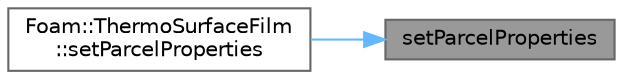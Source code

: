 digraph "setParcelProperties"
{
 // LATEX_PDF_SIZE
  bgcolor="transparent";
  edge [fontname=Helvetica,fontsize=10,labelfontname=Helvetica,labelfontsize=10];
  node [fontname=Helvetica,fontsize=10,shape=box,height=0.2,width=0.4];
  rankdir="RL";
  Node1 [id="Node000001",label="setParcelProperties",height=0.2,width=0.4,color="gray40", fillcolor="grey60", style="filled", fontcolor="black",tooltip=" "];
  Node1 -> Node2 [id="edge1_Node000001_Node000002",dir="back",color="steelblue1",style="solid",tooltip=" "];
  Node2 [id="Node000002",label="Foam::ThermoSurfaceFilm\l::setParcelProperties",height=0.2,width=0.4,color="grey40", fillcolor="white", style="filled",URL="$classFoam_1_1ThermoSurfaceFilm.html#a0bc79dbcccd802b660f1ad38988ce964",tooltip=" "];
}

